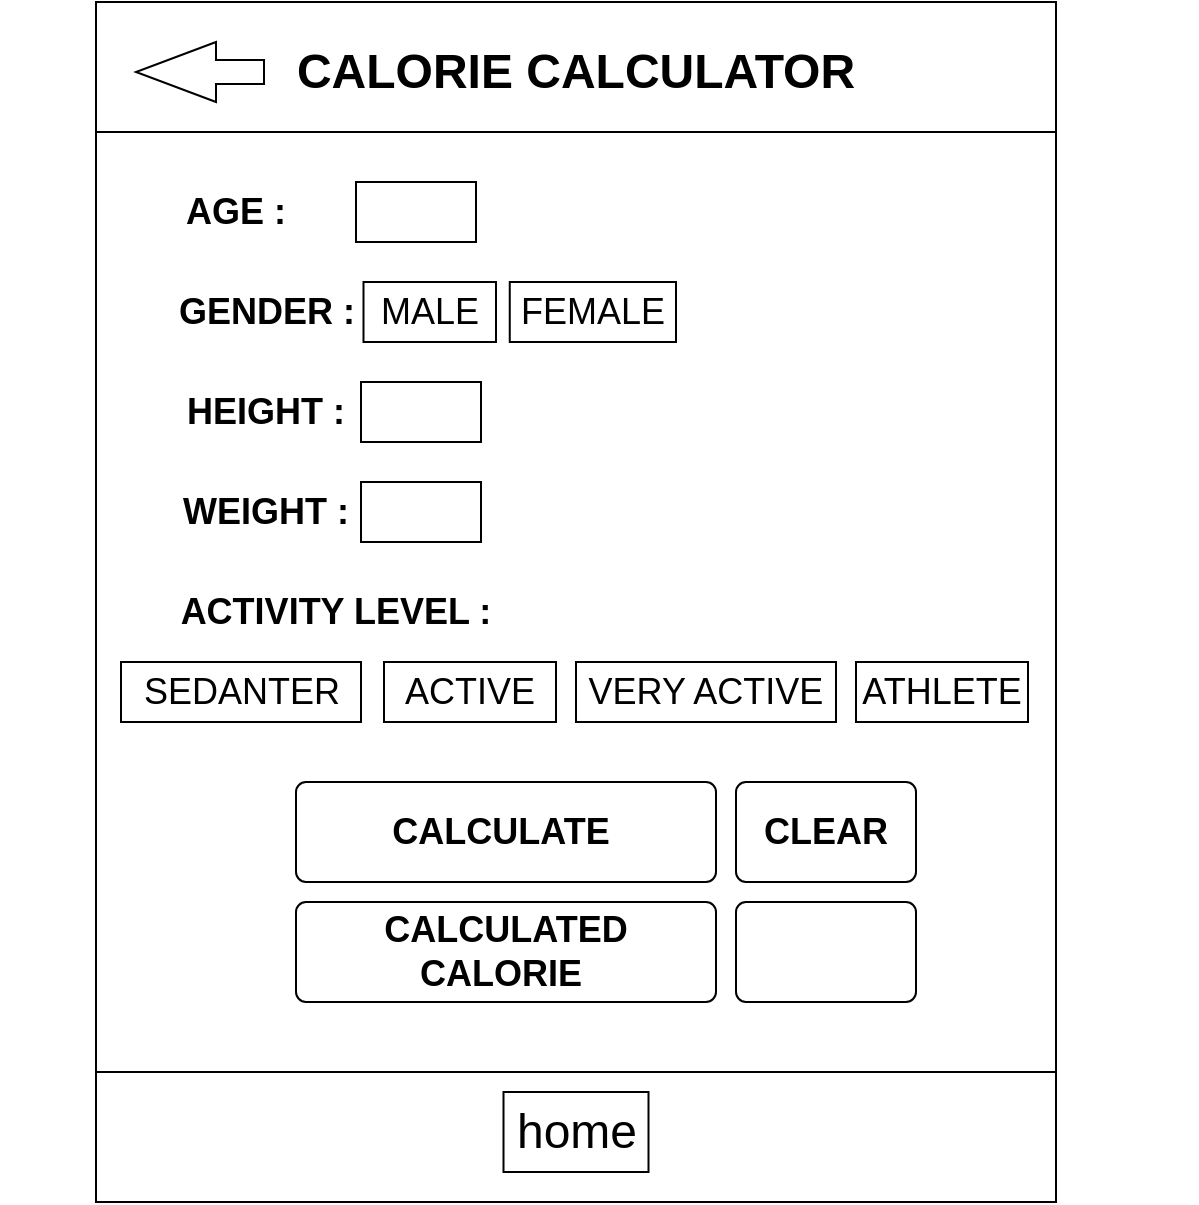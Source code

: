 <mxfile version="26.2.14">
  <diagram name="Sayfa -1" id="nsTz3bPisz_LrOSdJjXA">
    <mxGraphModel grid="1" page="1" gridSize="10" guides="1" tooltips="1" connect="1" arrows="1" fold="1" pageScale="1" pageWidth="827" pageHeight="1169" math="0" shadow="0">
      <root>
        <mxCell id="0" />
        <mxCell id="1" parent="0" />
        <mxCell id="Up-AibJq6kQblU-nqdXv-1" value="" style="rounded=0;whiteSpace=wrap;html=1;" vertex="1" parent="1">
          <mxGeometry x="150" y="70" width="480" height="600" as="geometry" />
        </mxCell>
        <mxCell id="Up-AibJq6kQblU-nqdXv-3" value="&lt;font style=&quot;font-size: 18px;&quot;&gt;&lt;b&gt;AGE :&lt;/b&gt;&lt;/font&gt;" style="text;html=1;align=center;verticalAlign=middle;whiteSpace=wrap;rounded=0;" vertex="1" parent="1">
          <mxGeometry x="190" y="160" width="60" height="30" as="geometry" />
        </mxCell>
        <mxCell id="Up-AibJq6kQblU-nqdXv-4" value="" style="rounded=0;whiteSpace=wrap;html=1;" vertex="1" parent="1">
          <mxGeometry x="280" y="160" width="60" height="30" as="geometry" />
        </mxCell>
        <mxCell id="Up-AibJq6kQblU-nqdXv-6" value="&lt;span style=&quot;font-size: 18px;&quot;&gt;&lt;b&gt;GENDER :&lt;/b&gt;&lt;/span&gt;" style="text;html=1;align=center;verticalAlign=middle;whiteSpace=wrap;rounded=0;" vertex="1" parent="1">
          <mxGeometry x="102.5" y="210" width="265" height="30" as="geometry" />
        </mxCell>
        <mxCell id="Up-AibJq6kQblU-nqdXv-8" value="&lt;font style=&quot;font-size: 18px;&quot;&gt;&lt;b&gt;HEIGHT :&lt;/b&gt;&lt;/font&gt;" style="text;html=1;align=center;verticalAlign=middle;whiteSpace=wrap;rounded=0;" vertex="1" parent="1">
          <mxGeometry x="190" y="260" width="90" height="30" as="geometry" />
        </mxCell>
        <mxCell id="Up-AibJq6kQblU-nqdXv-9" value="" style="rounded=0;whiteSpace=wrap;html=1;" vertex="1" parent="1">
          <mxGeometry x="282.5" y="260" width="60" height="30" as="geometry" />
        </mxCell>
        <mxCell id="Up-AibJq6kQblU-nqdXv-10" value="&lt;font style=&quot;font-size: 18px;&quot;&gt;&lt;b&gt;WEIGHT :&lt;/b&gt;&lt;/font&gt;" style="text;html=1;align=center;verticalAlign=middle;whiteSpace=wrap;rounded=0;" vertex="1" parent="1">
          <mxGeometry x="190" y="310" width="90" height="30" as="geometry" />
        </mxCell>
        <mxCell id="Up-AibJq6kQblU-nqdXv-11" value="" style="rounded=0;whiteSpace=wrap;html=1;" vertex="1" parent="1">
          <mxGeometry x="282.5" y="310" width="60" height="30" as="geometry" />
        </mxCell>
        <mxCell id="Up-AibJq6kQblU-nqdXv-12" value="&lt;font style=&quot;font-size: 18px;&quot;&gt;&lt;b&gt;ACTIVITY LEVEL :&lt;/b&gt;&lt;/font&gt;" style="text;html=1;align=center;verticalAlign=middle;whiteSpace=wrap;rounded=0;" vertex="1" parent="1">
          <mxGeometry x="190" y="360" width="160" height="30" as="geometry" />
        </mxCell>
        <mxCell id="Up-AibJq6kQblU-nqdXv-15" value="&lt;font style=&quot;font-size: 18px;&quot;&gt;&lt;b&gt;CALCULATE&amp;nbsp;&lt;/b&gt;&lt;/font&gt;" style="rounded=1;arcSize=10;whiteSpace=wrap;html=1;align=center;fillColor=light-dark(#FFFFFF,#6D6D6D);" vertex="1" parent="1">
          <mxGeometry x="250" y="460" width="210" height="50" as="geometry" />
        </mxCell>
        <mxCell id="Up-AibJq6kQblU-nqdXv-16" value="&lt;font style=&quot;font-size: 18px;&quot;&gt;&lt;b&gt;CLEAR&lt;/b&gt;&lt;/font&gt;" style="rounded=1;arcSize=10;whiteSpace=wrap;html=1;align=center;fillColor=light-dark(#FFFFFF,#CCCCCC);" vertex="1" parent="1">
          <mxGeometry x="470" y="460" width="90" height="50" as="geometry" />
        </mxCell>
        <mxCell id="Up-AibJq6kQblU-nqdXv-17" value="" style="line;strokeWidth=1;rotatable=0;dashed=0;labelPosition=right;align=left;verticalAlign=middle;spacingTop=0;spacingLeft=6;points=[];portConstraint=eastwest;" vertex="1" parent="1">
          <mxGeometry x="150" y="130" width="480" height="10" as="geometry" />
        </mxCell>
        <mxCell id="Up-AibJq6kQblU-nqdXv-18" value="&lt;font style=&quot;font-size: 24px;&quot;&gt;&lt;b&gt;CALORIE CALCULATOR&lt;/b&gt;&lt;/font&gt;" style="text;html=1;align=center;verticalAlign=middle;whiteSpace=wrap;rounded=0;" vertex="1" parent="1">
          <mxGeometry x="210" y="90" width="360" height="30" as="geometry" />
        </mxCell>
        <mxCell id="Up-AibJq6kQblU-nqdXv-31" value="" style="html=1;shadow=0;dashed=0;align=center;verticalAlign=middle;shape=mxgraph.arrows2.arrow;dy=0.6;dx=40;flipH=1;notch=0;" vertex="1" parent="1">
          <mxGeometry x="170" y="90" width="64" height="30" as="geometry" />
        </mxCell>
        <mxCell id="Up-AibJq6kQblU-nqdXv-33" value="&lt;font style=&quot;font-size: 18px;&quot;&gt;SEDANTER&lt;/font&gt;" style="whiteSpace=wrap;html=1;align=center;" vertex="1" parent="1">
          <mxGeometry x="162.5" y="400" width="120" height="30" as="geometry" />
        </mxCell>
        <mxCell id="Up-AibJq6kQblU-nqdXv-34" value="&lt;font style=&quot;font-size: 18px;&quot;&gt;ACTIVE&lt;/font&gt;" style="whiteSpace=wrap;html=1;align=center;" vertex="1" parent="1">
          <mxGeometry x="294" y="400" width="86" height="30" as="geometry" />
        </mxCell>
        <mxCell id="Up-AibJq6kQblU-nqdXv-35" value="&lt;font style=&quot;font-size: 18px;&quot;&gt;VERY ACTIVE&lt;/font&gt;" style="whiteSpace=wrap;html=1;align=center;" vertex="1" parent="1">
          <mxGeometry x="390" y="400" width="130" height="30" as="geometry" />
        </mxCell>
        <mxCell id="Up-AibJq6kQblU-nqdXv-36" value="&lt;font style=&quot;font-size: 18px;&quot;&gt;ATHLETE&lt;/font&gt;" style="whiteSpace=wrap;html=1;align=center;" vertex="1" parent="1">
          <mxGeometry x="530" y="400" width="86" height="30" as="geometry" />
        </mxCell>
        <mxCell id="Up-AibJq6kQblU-nqdXv-39" value="&lt;span style=&quot;font-size: 18px;&quot;&gt;&lt;b&gt;CALCULATED CALORIE&amp;nbsp;&lt;/b&gt;&lt;/span&gt;" style="rounded=1;arcSize=10;whiteSpace=wrap;html=1;align=center;fillColor=light-dark(#FFFFFF,#6D6D6D);" vertex="1" parent="1">
          <mxGeometry x="250" y="520" width="210" height="50" as="geometry" />
        </mxCell>
        <mxCell id="Up-AibJq6kQblU-nqdXv-40" value="" style="rounded=1;arcSize=10;whiteSpace=wrap;html=1;align=center;fillColor=light-dark(#FFFFFF,#FFFFFF);" vertex="1" parent="1">
          <mxGeometry x="470" y="520" width="90" height="50" as="geometry" />
        </mxCell>
        <mxCell id="Up-AibJq6kQblU-nqdXv-44" value="&lt;font style=&quot;font-size: 18px;&quot;&gt;MALE&lt;/font&gt;" style="whiteSpace=wrap;html=1;align=center;" vertex="1" parent="1">
          <mxGeometry x="283.75" y="210" width="66.25" height="30" as="geometry" />
        </mxCell>
        <mxCell id="Up-AibJq6kQblU-nqdXv-45" value="&lt;font style=&quot;font-size: 18px;&quot;&gt;FEMALE&lt;/font&gt;" style="whiteSpace=wrap;html=1;align=center;" vertex="1" parent="1">
          <mxGeometry x="356.88" y="210" width="83.12" height="30" as="geometry" />
        </mxCell>
        <mxCell id="Up-AibJq6kQblU-nqdXv-46" value="" style="shape=table;startSize=0;container=1;collapsible=1;childLayout=tableLayout;fixedRows=1;rowLines=0;fontStyle=0;align=center;resizeLast=1;strokeColor=none;fillColor=none;collapsible=0;whiteSpace=wrap;html=1;" vertex="1" parent="1">
          <mxGeometry x="520" y="620" width="180" height="30" as="geometry" />
        </mxCell>
        <mxCell id="Up-AibJq6kQblU-nqdXv-47" value="" style="shape=tableRow;horizontal=0;startSize=0;swimlaneHead=0;swimlaneBody=0;fillColor=none;collapsible=0;dropTarget=0;points=[[0,0.5],[1,0.5]];portConstraint=eastwest;top=0;left=0;right=0;bottom=0;" vertex="1" parent="Up-AibJq6kQblU-nqdXv-46">
          <mxGeometry width="180" height="30" as="geometry" />
        </mxCell>
        <mxCell id="Up-AibJq6kQblU-nqdXv-48" value="" style="shape=partialRectangle;connectable=0;fillColor=none;top=0;left=0;bottom=0;right=0;editable=1;overflow=hidden;" vertex="1" parent="Up-AibJq6kQblU-nqdXv-47">
          <mxGeometry width="30" height="30" as="geometry">
            <mxRectangle width="30" height="30" as="alternateBounds" />
          </mxGeometry>
        </mxCell>
        <mxCell id="Up-AibJq6kQblU-nqdXv-49" value="" style="shape=partialRectangle;connectable=0;fillColor=none;top=0;left=0;bottom=0;right=0;align=left;spacingLeft=6;overflow=hidden;" vertex="1" parent="Up-AibJq6kQblU-nqdXv-47">
          <mxGeometry x="30" width="150" height="30" as="geometry">
            <mxRectangle width="150" height="30" as="alternateBounds" />
          </mxGeometry>
        </mxCell>
        <mxCell id="Up-AibJq6kQblU-nqdXv-55" value="&lt;font style=&quot;font-size: 24px;&quot;&gt;home&lt;/font&gt;" style="whiteSpace=wrap;html=1;align=center;" vertex="1" parent="1">
          <mxGeometry x="353.75" y="615" width="72.5" height="40" as="geometry" />
        </mxCell>
        <mxCell id="Up-AibJq6kQblU-nqdXv-57" value="" style="line;strokeWidth=1;rotatable=0;dashed=0;labelPosition=right;align=left;verticalAlign=middle;spacingTop=0;spacingLeft=6;points=[];portConstraint=eastwest;" vertex="1" parent="1">
          <mxGeometry x="150" y="600" width="480" height="10" as="geometry" />
        </mxCell>
      </root>
    </mxGraphModel>
  </diagram>
</mxfile>
